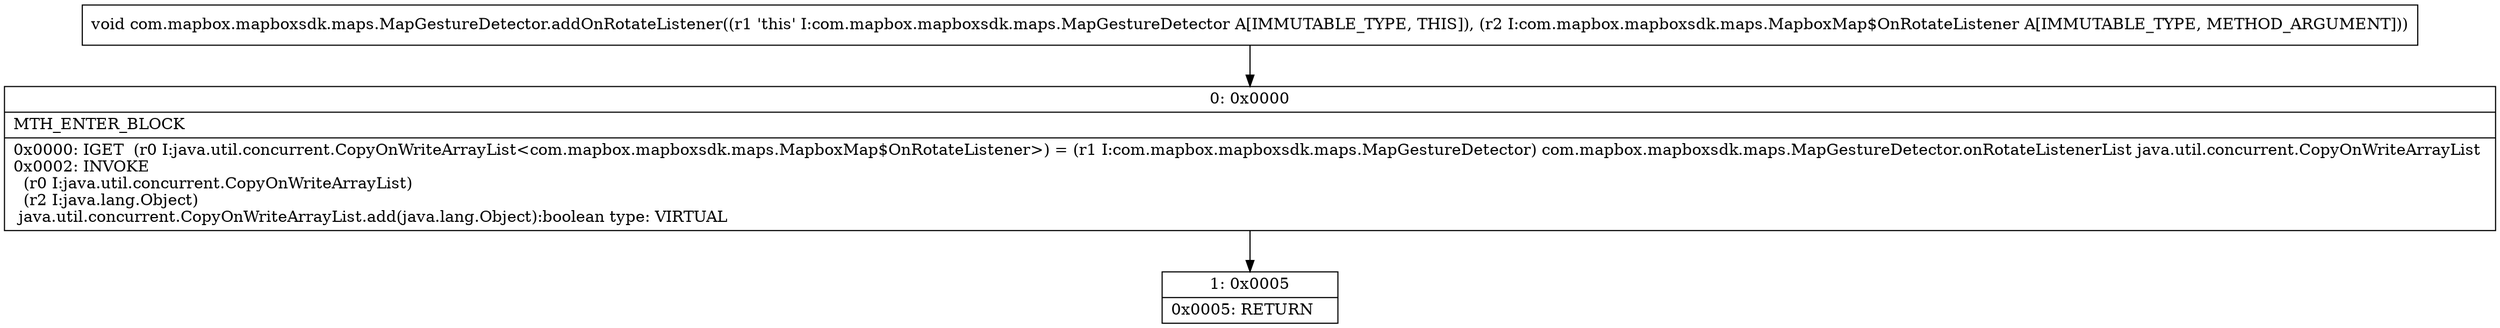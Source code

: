 digraph "CFG forcom.mapbox.mapboxsdk.maps.MapGestureDetector.addOnRotateListener(Lcom\/mapbox\/mapboxsdk\/maps\/MapboxMap$OnRotateListener;)V" {
Node_0 [shape=record,label="{0\:\ 0x0000|MTH_ENTER_BLOCK\l|0x0000: IGET  (r0 I:java.util.concurrent.CopyOnWriteArrayList\<com.mapbox.mapboxsdk.maps.MapboxMap$OnRotateListener\>) = (r1 I:com.mapbox.mapboxsdk.maps.MapGestureDetector) com.mapbox.mapboxsdk.maps.MapGestureDetector.onRotateListenerList java.util.concurrent.CopyOnWriteArrayList \l0x0002: INVOKE  \l  (r0 I:java.util.concurrent.CopyOnWriteArrayList)\l  (r2 I:java.lang.Object)\l java.util.concurrent.CopyOnWriteArrayList.add(java.lang.Object):boolean type: VIRTUAL \l}"];
Node_1 [shape=record,label="{1\:\ 0x0005|0x0005: RETURN   \l}"];
MethodNode[shape=record,label="{void com.mapbox.mapboxsdk.maps.MapGestureDetector.addOnRotateListener((r1 'this' I:com.mapbox.mapboxsdk.maps.MapGestureDetector A[IMMUTABLE_TYPE, THIS]), (r2 I:com.mapbox.mapboxsdk.maps.MapboxMap$OnRotateListener A[IMMUTABLE_TYPE, METHOD_ARGUMENT])) }"];
MethodNode -> Node_0;
Node_0 -> Node_1;
}

